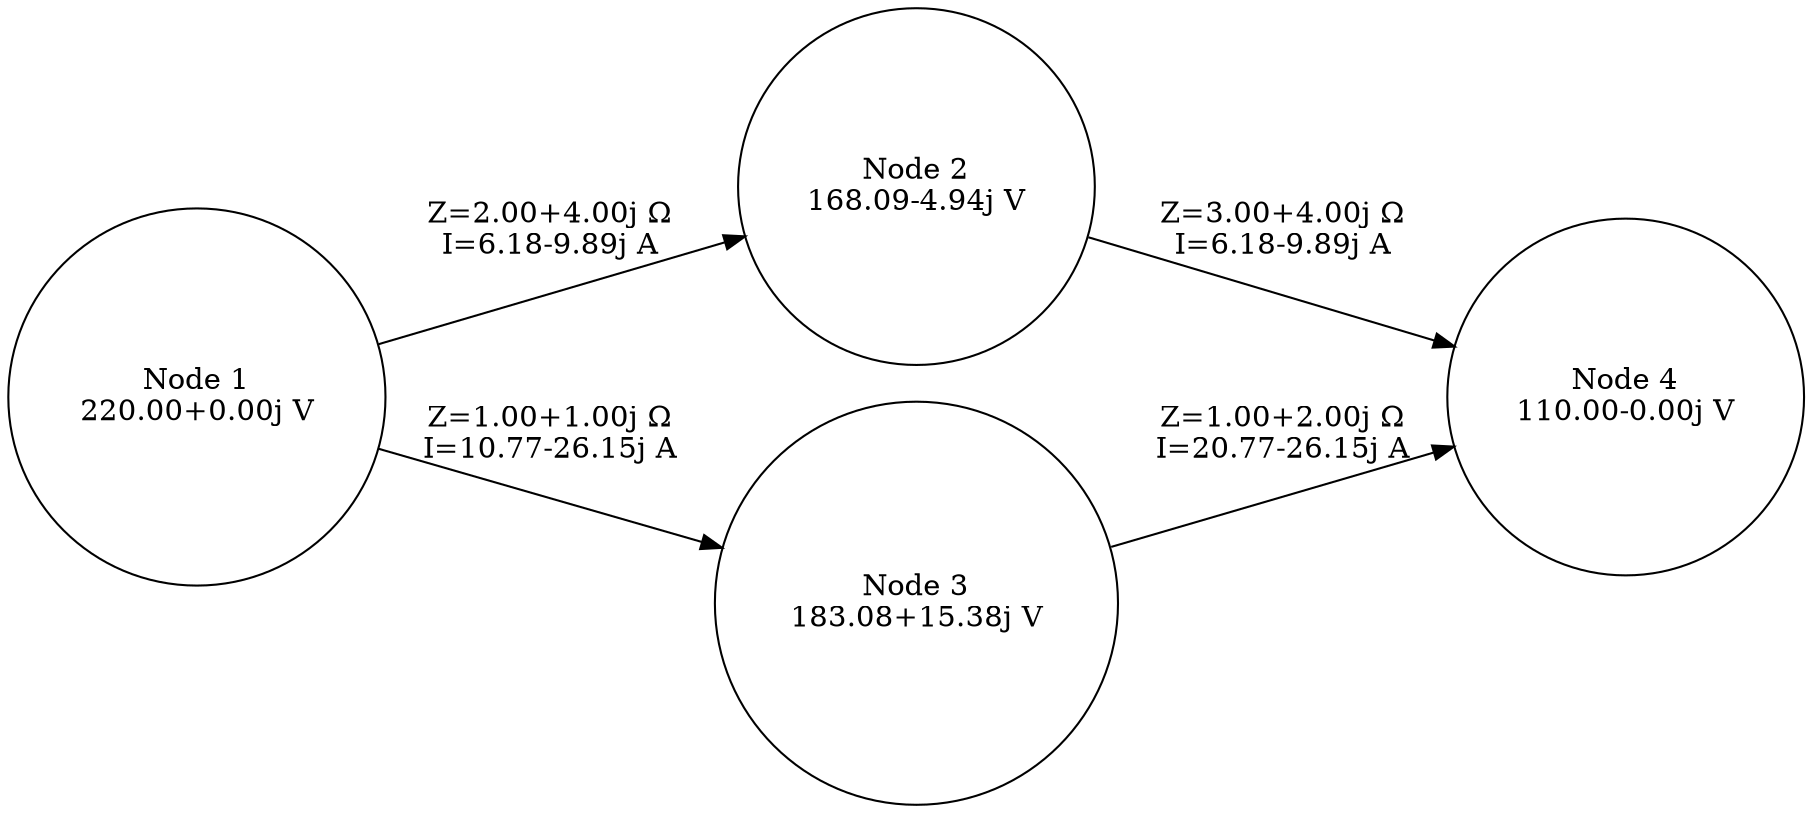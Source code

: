 digraph CircuitGraph {
    rankdir=LR;
    node [shape=circle];
    1 [label="Node 1\n220.00+0.00j V"];
    2 [label="Node 2\n168.09-4.94j V"];
    3 [label="Node 3\n183.08+15.38j V"];
    4 [label="Node 4\n110.00-0.00j V"];
    1 -> 2 [label="Z=2.00+4.00j Ω\nI=6.18-9.89j A"];
    1 -> 3 [label="Z=1.00+1.00j Ω\nI=10.77-26.15j A"];
    2 -> 4 [label="Z=3.00+4.00j Ω\nI=6.18-9.89j A"];
    3 -> 4 [label="Z=1.00+2.00j Ω\nI=20.77-26.15j A"];
}
